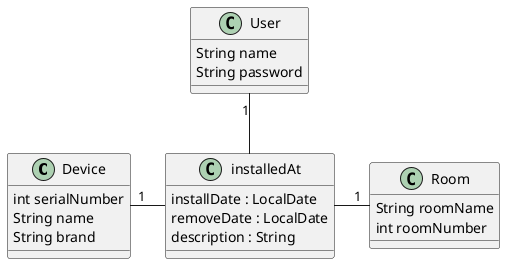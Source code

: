 @startuml

class Device{
  int serialNumber
  String name
  String brand
}

class Room{
   String roomName
   int roomNumber
}
class User
{
    String name
    String password
}

class installedAt{
    installDate : LocalDate
    removeDate : LocalDate
    description : String
}
 
Device "1" -  installedAt
Room "1" -left-  installedAt
User "1" --  installedAt


@enduml